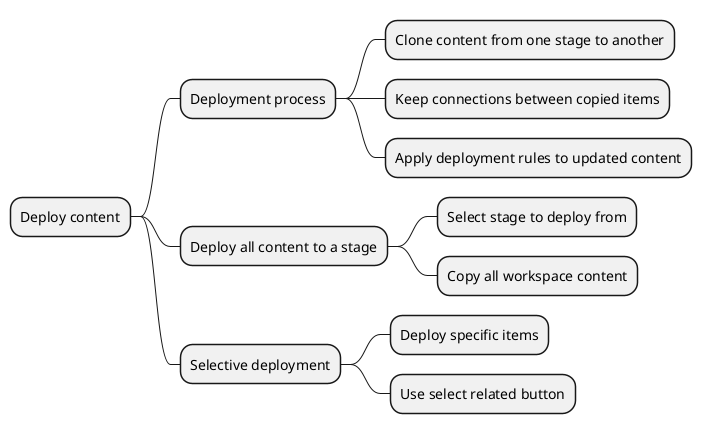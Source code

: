 @startmindmap
* Deploy content
** Deployment process
*** Clone content from one stage to another
*** Keep connections between copied items
*** Apply deployment rules to updated content
** Deploy all content to a stage
*** Select stage to deploy from
*** Copy all workspace content
** Selective deployment
*** Deploy specific items
*** Use select related button
@endmindmap